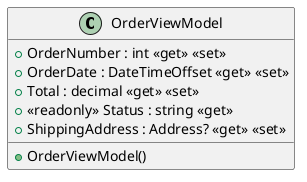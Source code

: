 @startuml OrderViewModel
class OrderViewModel  {
    + OrderNumber : int <<get>> <<set>>
    + OrderDate : DateTimeOffset <<get>> <<set>>
    + Total : decimal <<get>> <<set>>
    + <<readonly>> Status : string <<get>>
    + ShippingAddress : Address? <<get>> <<set>>
    + OrderViewModel()
}
@enduml